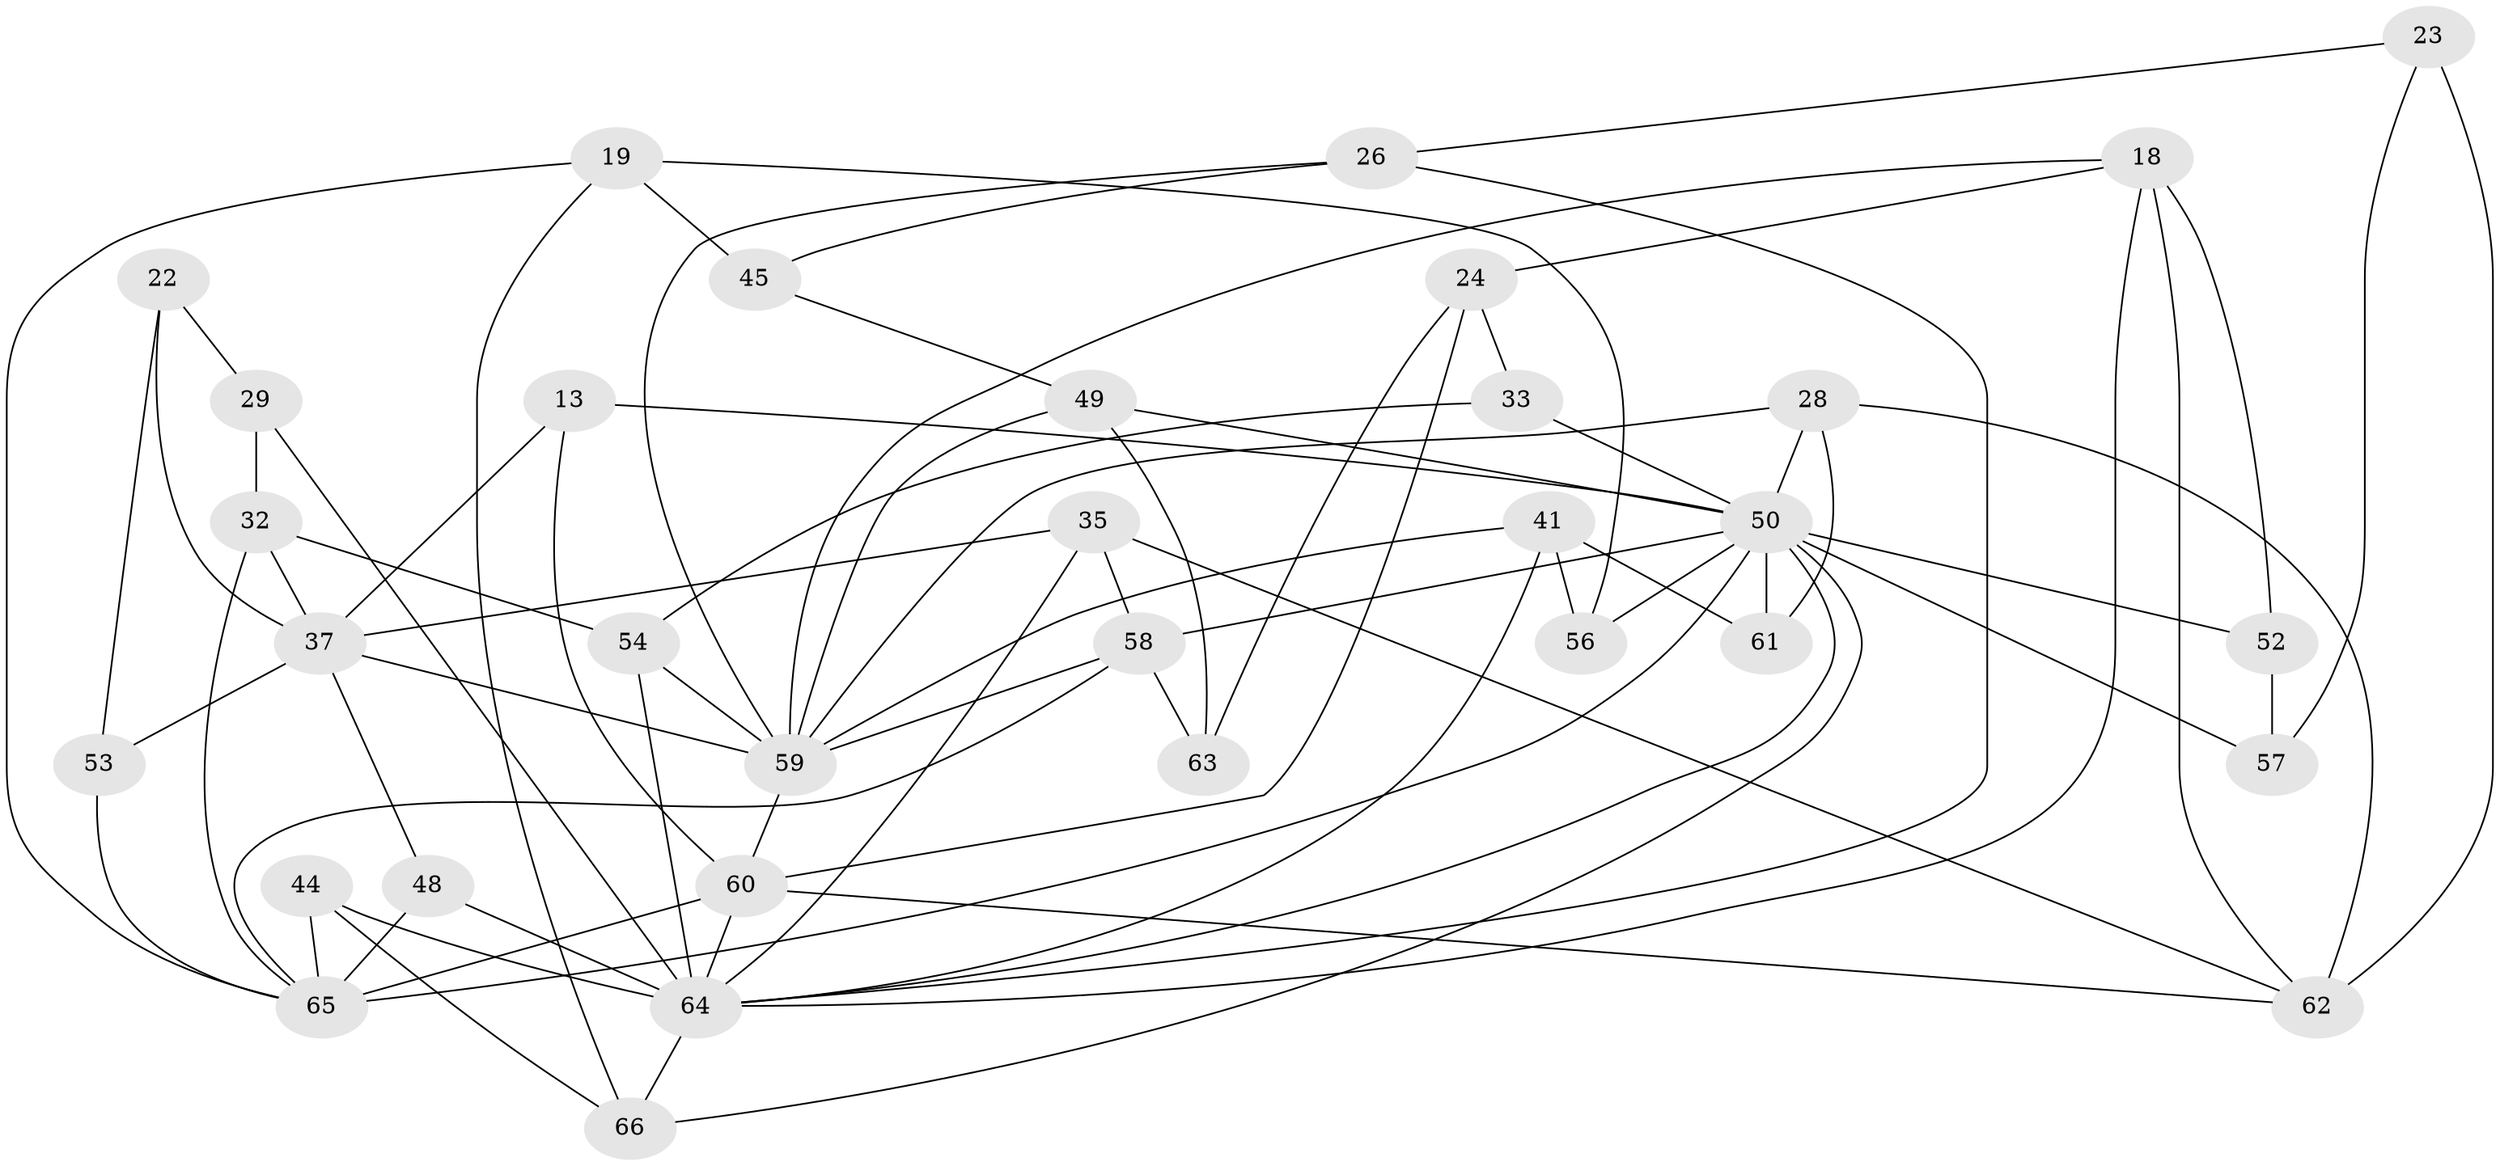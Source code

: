 // original degree distribution, {4: 1.0}
// Generated by graph-tools (version 1.1) at 2025/02/03/04/25 22:02:46]
// undirected, 33 vertices, 75 edges
graph export_dot {
graph [start="1"]
  node [color=gray90,style=filled];
  13;
  18 [super="+2"];
  19;
  22 [super="+9"];
  23;
  24;
  26 [super="+25"];
  28;
  29;
  32;
  33;
  35;
  37 [super="+1+4+31"];
  41 [super="+30"];
  44;
  45;
  48 [super="+6"];
  49;
  50 [super="+36+39+42+21"];
  52;
  53;
  54 [super="+10"];
  56;
  57 [super="+7"];
  58 [super="+11"];
  59 [super="+40+43"];
  60 [super="+20"];
  61;
  62 [super="+12"];
  63;
  64 [super="+27+55+47"];
  65 [super="+51"];
  66 [super="+34"];
  13 -- 37;
  13 -- 60 [weight=2];
  13 -- 50;
  18 -- 52 [weight=2];
  18 -- 24;
  18 -- 62;
  18 -- 59;
  18 -- 64;
  19 -- 56;
  19 -- 45;
  19 -- 66;
  19 -- 65;
  22 -- 37 [weight=2];
  22 -- 29 [weight=2];
  22 -- 53 [weight=2];
  23 -- 62 [weight=2];
  23 -- 26;
  23 -- 57;
  24 -- 63;
  24 -- 60;
  24 -- 33;
  26 -- 45 [weight=2];
  26 -- 59;
  26 -- 64 [weight=2];
  28 -- 61;
  28 -- 62;
  28 -- 59;
  28 -- 50;
  29 -- 64;
  29 -- 32;
  32 -- 37;
  32 -- 54;
  32 -- 65;
  33 -- 54 [weight=2];
  33 -- 50;
  35 -- 62;
  35 -- 58;
  35 -- 37;
  35 -- 64;
  37 -- 53;
  37 -- 48 [weight=2];
  37 -- 59 [weight=2];
  41 -- 61 [weight=2];
  41 -- 56 [weight=2];
  41 -- 59;
  41 -- 64;
  44 -- 66 [weight=2];
  44 -- 65;
  44 -- 64;
  45 -- 49;
  48 -- 65 [weight=2];
  48 -- 64 [weight=2];
  49 -- 63;
  49 -- 59;
  49 -- 50;
  50 -- 61;
  50 -- 56;
  50 -- 52;
  50 -- 64 [weight=2];
  50 -- 58;
  50 -- 57 [weight=4];
  50 -- 66;
  50 -- 65;
  52 -- 57;
  53 -- 65;
  54 -- 59;
  54 -- 64 [weight=2];
  58 -- 63 [weight=2];
  58 -- 59;
  58 -- 65;
  59 -- 60;
  60 -- 65 [weight=2];
  60 -- 62;
  60 -- 64;
  64 -- 66 [weight=2];
}
